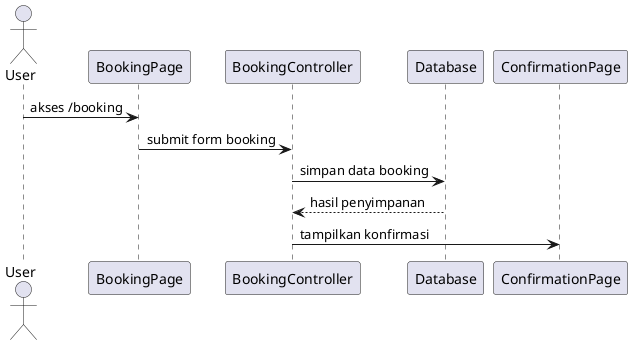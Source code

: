 
@startuml
actor User
User -> BookingPage : akses /booking
BookingPage -> BookingController : submit form booking
BookingController -> Database : simpan data booking
Database --> BookingController : hasil penyimpanan
BookingController -> ConfirmationPage : tampilkan konfirmasi
@enduml
